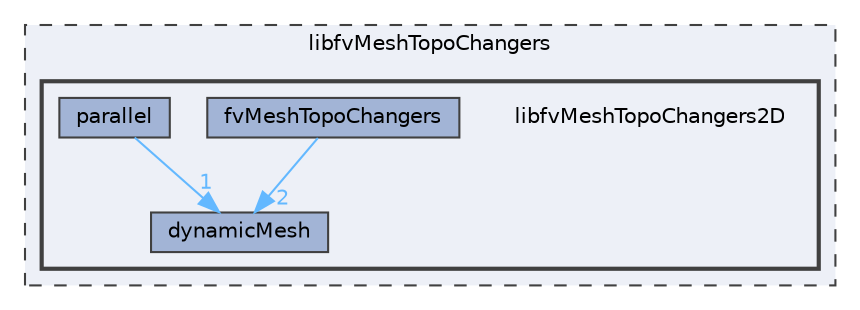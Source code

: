digraph "libfvMeshTopoChangers/libfvMeshTopoChangers2D"
{
 // LATEX_PDF_SIZE
  bgcolor="transparent";
  edge [fontname=Helvetica,fontsize=10,labelfontname=Helvetica,labelfontsize=10];
  node [fontname=Helvetica,fontsize=10,shape=box,height=0.2,width=0.4];
  compound=true
  subgraph clusterdir_84e4000c3920469752e6d43ab1e12a73 {
    graph [ bgcolor="#edf0f7", pencolor="grey25", label="libfvMeshTopoChangers", fontname=Helvetica,fontsize=10 style="filled,dashed", URL="dir_84e4000c3920469752e6d43ab1e12a73.html",tooltip=""]
  subgraph clusterdir_e70a7755e150c593f186c0e66e788d45 {
    graph [ bgcolor="#edf0f7", pencolor="grey25", label="", fontname=Helvetica,fontsize=10 style="filled,bold", URL="dir_e70a7755e150c593f186c0e66e788d45.html",tooltip=""]
    dir_e70a7755e150c593f186c0e66e788d45 [shape=plaintext, label="libfvMeshTopoChangers2D"];
  dir_ecf1541ac8efda98a1627dfa66d804ed [label="dynamicMesh", fillcolor="#a2b4d6", color="grey25", style="filled", URL="dir_ecf1541ac8efda98a1627dfa66d804ed.html",tooltip=""];
  dir_e0c5e1a4661262b791041102d6b34ac1 [label="fvMeshTopoChangers", fillcolor="#a2b4d6", color="grey25", style="filled", URL="dir_e0c5e1a4661262b791041102d6b34ac1.html",tooltip=""];
  dir_5ac58ad6b3acef8da942c7492818538b [label="parallel", fillcolor="#a2b4d6", color="grey25", style="filled", URL="dir_5ac58ad6b3acef8da942c7492818538b.html",tooltip=""];
  }
  }
  dir_e0c5e1a4661262b791041102d6b34ac1->dir_ecf1541ac8efda98a1627dfa66d804ed [headlabel="2", labeldistance=1.5 headhref="dir_000011_000008.html" href="dir_000011_000008.html" color="steelblue1" fontcolor="steelblue1"];
  dir_5ac58ad6b3acef8da942c7492818538b->dir_ecf1541ac8efda98a1627dfa66d804ed [headlabel="1", labeldistance=1.5 headhref="dir_000021_000008.html" href="dir_000021_000008.html" color="steelblue1" fontcolor="steelblue1"];
}
